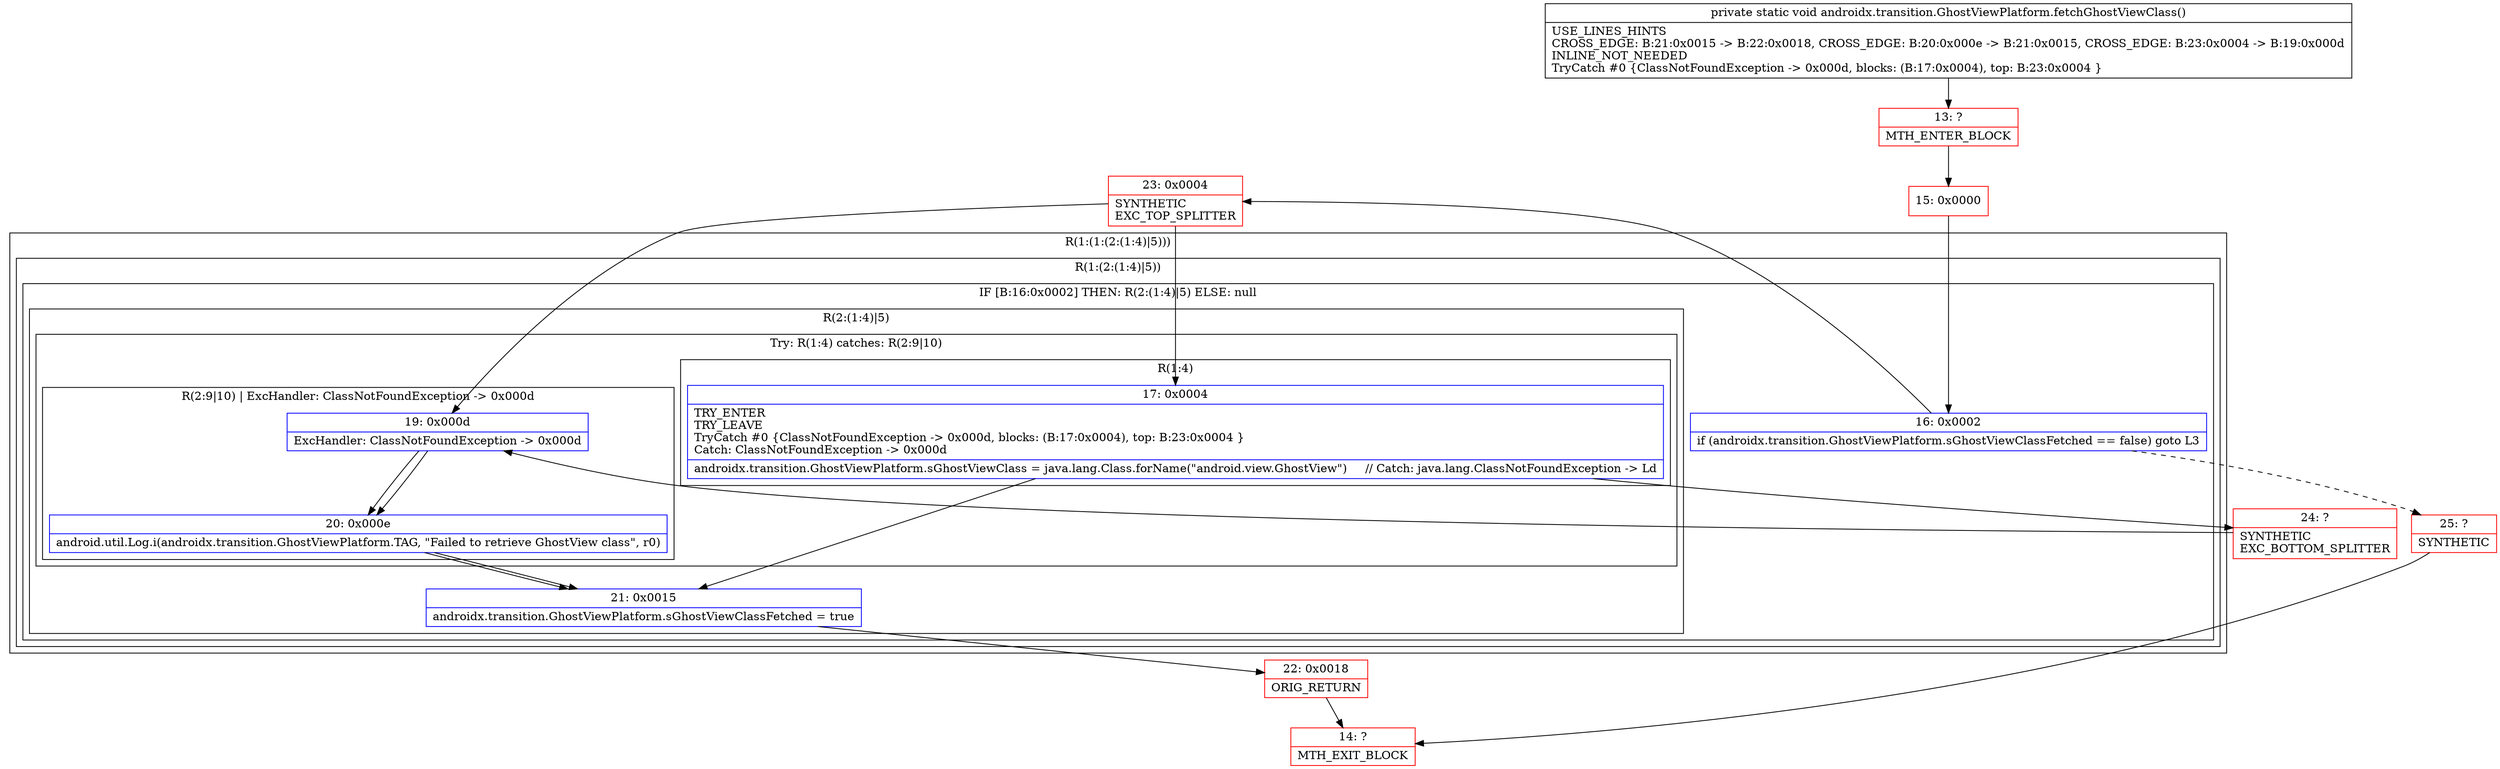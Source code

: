 digraph "CFG forandroidx.transition.GhostViewPlatform.fetchGhostViewClass()V" {
subgraph cluster_Region_811479017 {
label = "R(1:(1:(2:(1:4)|5)))";
node [shape=record,color=blue];
subgraph cluster_Region_423441129 {
label = "R(1:(2:(1:4)|5))";
node [shape=record,color=blue];
subgraph cluster_IfRegion_110159249 {
label = "IF [B:16:0x0002] THEN: R(2:(1:4)|5) ELSE: null";
node [shape=record,color=blue];
Node_16 [shape=record,label="{16\:\ 0x0002|if (androidx.transition.GhostViewPlatform.sGhostViewClassFetched == false) goto L3\l}"];
subgraph cluster_Region_1499971487 {
label = "R(2:(1:4)|5)";
node [shape=record,color=blue];
subgraph cluster_TryCatchRegion_411558461 {
label = "Try: R(1:4) catches: R(2:9|10)";
node [shape=record,color=blue];
subgraph cluster_Region_1750938046 {
label = "R(1:4)";
node [shape=record,color=blue];
Node_17 [shape=record,label="{17\:\ 0x0004|TRY_ENTER\lTRY_LEAVE\lTryCatch #0 \{ClassNotFoundException \-\> 0x000d, blocks: (B:17:0x0004), top: B:23:0x0004 \}\lCatch: ClassNotFoundException \-\> 0x000d\l|androidx.transition.GhostViewPlatform.sGhostViewClass = java.lang.Class.forName(\"android.view.GhostView\")     \/\/ Catch: java.lang.ClassNotFoundException \-\> Ld\l}"];
}
subgraph cluster_Region_1767959881 {
label = "R(2:9|10) | ExcHandler: ClassNotFoundException \-\> 0x000d\l";
node [shape=record,color=blue];
Node_19 [shape=record,label="{19\:\ 0x000d|ExcHandler: ClassNotFoundException \-\> 0x000d\l}"];
Node_20 [shape=record,label="{20\:\ 0x000e|android.util.Log.i(androidx.transition.GhostViewPlatform.TAG, \"Failed to retrieve GhostView class\", r0)\l}"];
}
}
Node_21 [shape=record,label="{21\:\ 0x0015|androidx.transition.GhostViewPlatform.sGhostViewClassFetched = true\l}"];
}
}
}
}
subgraph cluster_Region_1767959881 {
label = "R(2:9|10) | ExcHandler: ClassNotFoundException \-\> 0x000d\l";
node [shape=record,color=blue];
Node_19 [shape=record,label="{19\:\ 0x000d|ExcHandler: ClassNotFoundException \-\> 0x000d\l}"];
Node_20 [shape=record,label="{20\:\ 0x000e|android.util.Log.i(androidx.transition.GhostViewPlatform.TAG, \"Failed to retrieve GhostView class\", r0)\l}"];
}
Node_13 [shape=record,color=red,label="{13\:\ ?|MTH_ENTER_BLOCK\l}"];
Node_15 [shape=record,color=red,label="{15\:\ 0x0000}"];
Node_23 [shape=record,color=red,label="{23\:\ 0x0004|SYNTHETIC\lEXC_TOP_SPLITTER\l}"];
Node_22 [shape=record,color=red,label="{22\:\ 0x0018|ORIG_RETURN\l}"];
Node_14 [shape=record,color=red,label="{14\:\ ?|MTH_EXIT_BLOCK\l}"];
Node_24 [shape=record,color=red,label="{24\:\ ?|SYNTHETIC\lEXC_BOTTOM_SPLITTER\l}"];
Node_25 [shape=record,color=red,label="{25\:\ ?|SYNTHETIC\l}"];
MethodNode[shape=record,label="{private static void androidx.transition.GhostViewPlatform.fetchGhostViewClass()  | USE_LINES_HINTS\lCROSS_EDGE: B:21:0x0015 \-\> B:22:0x0018, CROSS_EDGE: B:20:0x000e \-\> B:21:0x0015, CROSS_EDGE: B:23:0x0004 \-\> B:19:0x000d\lINLINE_NOT_NEEDED\lTryCatch #0 \{ClassNotFoundException \-\> 0x000d, blocks: (B:17:0x0004), top: B:23:0x0004 \}\l}"];
MethodNode -> Node_13;Node_16 -> Node_23;
Node_16 -> Node_25[style=dashed];
Node_17 -> Node_21;
Node_17 -> Node_24;
Node_19 -> Node_20;
Node_20 -> Node_21;
Node_21 -> Node_22;
Node_19 -> Node_20;
Node_20 -> Node_21;
Node_13 -> Node_15;
Node_15 -> Node_16;
Node_23 -> Node_17;
Node_23 -> Node_19;
Node_22 -> Node_14;
Node_24 -> Node_19;
Node_25 -> Node_14;
}

